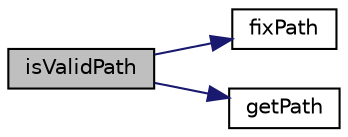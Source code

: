 digraph "isValidPath"
{
  edge [fontname="Helvetica",fontsize="10",labelfontname="Helvetica",labelfontsize="10"];
  node [fontname="Helvetica",fontsize="10",shape=record];
  rankdir="LR";
  Node1 [label="isValidPath",height=0.2,width=0.4,color="black", fillcolor="grey75", style="filled" fontcolor="black"];
  Node1 -> Node2 [color="midnightblue",fontsize="10",style="solid",fontname="Helvetica"];
  Node2 [label="fixPath",height=0.2,width=0.4,color="black", fillcolor="white", style="filled",URL="$class_simple_cookie.html#ae321bfc21119d7249ffacaec7c59f61f"];
  Node1 -> Node3 [color="midnightblue",fontsize="10",style="solid",fontname="Helvetica"];
  Node3 [label="getPath",height=0.2,width=0.4,color="black", fillcolor="white", style="filled",URL="$class_simple_cookie.html#a30c5c67b2bf8e2e2ccc7e361faa20afe"];
}
